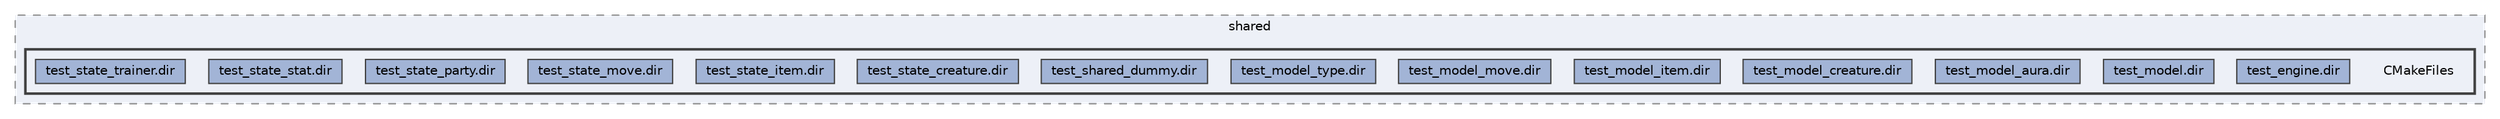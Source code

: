 digraph "/home/alexandros/Documents/PLT/V4/pokemon-championship/build/test/shared/CMakeFiles"
{
 // LATEX_PDF_SIZE
  bgcolor="transparent";
  edge [fontname=Helvetica,fontsize=10,labelfontname=Helvetica,labelfontsize=10];
  node [fontname=Helvetica,fontsize=10,shape=box,height=0.2,width=0.4];
  compound=true
  subgraph clusterdir_a323b72490400c69f57be9c9ea67c51b {
    graph [ bgcolor="#edf0f7", pencolor="grey50", label="shared", fontname=Helvetica,fontsize=10 style="filled,dashed", URL="dir_a323b72490400c69f57be9c9ea67c51b.html",tooltip=""]
  subgraph clusterdir_d6cfa8016d5aa5882cd380bb6c38aa43 {
    graph [ bgcolor="#edf0f7", pencolor="grey25", label="", fontname=Helvetica,fontsize=10 style="filled,bold", URL="dir_d6cfa8016d5aa5882cd380bb6c38aa43.html",tooltip=""]
    dir_d6cfa8016d5aa5882cd380bb6c38aa43 [shape=plaintext, label="CMakeFiles"];
  dir_33302ef21dea910966fbb768fdb37bec [label="test_engine.dir", fillcolor="#a2b4d6", color="grey25", style="filled", URL="dir_33302ef21dea910966fbb768fdb37bec.html",tooltip=""];
  dir_658696bc696a8520f0523d4d28baecb6 [label="test_model.dir", fillcolor="#a2b4d6", color="grey25", style="filled", URL="dir_658696bc696a8520f0523d4d28baecb6.html",tooltip=""];
  dir_01a5cb7ac0633a4beacaf0a57445e2f8 [label="test_model_aura.dir", fillcolor="#a2b4d6", color="grey25", style="filled", URL="dir_01a5cb7ac0633a4beacaf0a57445e2f8.html",tooltip=""];
  dir_9c4426e48e8d98c4d394c4efd48fef62 [label="test_model_creature.dir", fillcolor="#a2b4d6", color="grey25", style="filled", URL="dir_9c4426e48e8d98c4d394c4efd48fef62.html",tooltip=""];
  dir_52981fd6ad287c193edcb697354d55f4 [label="test_model_item.dir", fillcolor="#a2b4d6", color="grey25", style="filled", URL="dir_52981fd6ad287c193edcb697354d55f4.html",tooltip=""];
  dir_20c515fe835fcb97c86eb6cdbc6c850d [label="test_model_move.dir", fillcolor="#a2b4d6", color="grey25", style="filled", URL="dir_20c515fe835fcb97c86eb6cdbc6c850d.html",tooltip=""];
  dir_bc92c35c73940ccf93ef7d0226782c40 [label="test_model_type.dir", fillcolor="#a2b4d6", color="grey25", style="filled", URL="dir_bc92c35c73940ccf93ef7d0226782c40.html",tooltip=""];
  dir_aac0aa379d090a36dcada95d3b6b6e56 [label="test_shared_dummy.dir", fillcolor="#a2b4d6", color="grey25", style="filled", URL="dir_aac0aa379d090a36dcada95d3b6b6e56.html",tooltip=""];
  dir_03d3c1bea08941fc591de592a2904dbe [label="test_state_creature.dir", fillcolor="#a2b4d6", color="grey25", style="filled", URL="dir_03d3c1bea08941fc591de592a2904dbe.html",tooltip=""];
  dir_51660c5747bb642743954ff26d450987 [label="test_state_item.dir", fillcolor="#a2b4d6", color="grey25", style="filled", URL="dir_51660c5747bb642743954ff26d450987.html",tooltip=""];
  dir_6b1b3d89f309f5c31cb5b451c07a27c2 [label="test_state_move.dir", fillcolor="#a2b4d6", color="grey25", style="filled", URL="dir_6b1b3d89f309f5c31cb5b451c07a27c2.html",tooltip=""];
  dir_76222b037ea7154e3ed91dff5b9e9d2b [label="test_state_party.dir", fillcolor="#a2b4d6", color="grey25", style="filled", URL="dir_76222b037ea7154e3ed91dff5b9e9d2b.html",tooltip=""];
  dir_eb484624c2d379fc60a9dbd49ab311d4 [label="test_state_stat.dir", fillcolor="#a2b4d6", color="grey25", style="filled", URL="dir_eb484624c2d379fc60a9dbd49ab311d4.html",tooltip=""];
  dir_375729579c411a658eef1aa7229abf65 [label="test_state_trainer.dir", fillcolor="#a2b4d6", color="grey25", style="filled", URL="dir_375729579c411a658eef1aa7229abf65.html",tooltip=""];
  }
  }
}
